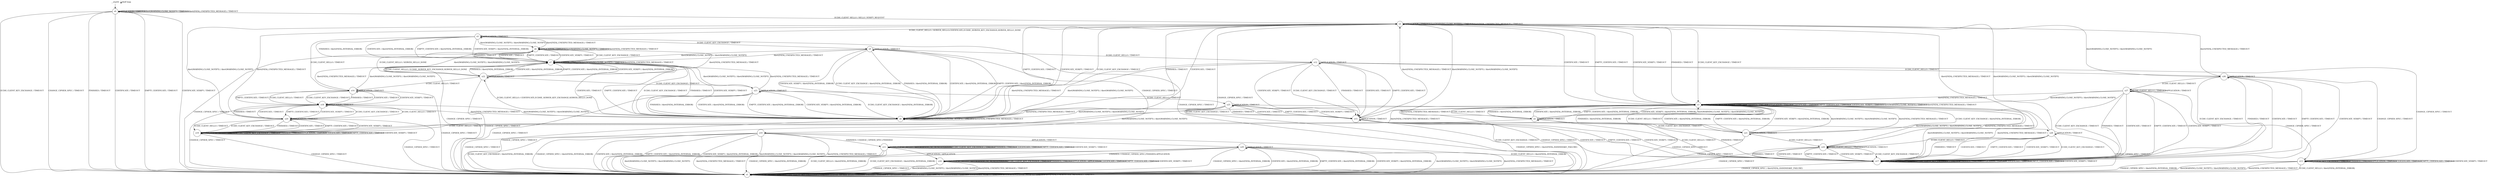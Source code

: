 digraph g {
	graph [name=g];
	s0	[label=s0,
		shape=circle];
	s0 -> s0	[key=0,
		label="APPLICATION / TIMEOUT"];
	s0 -> s0	[key=1,
		label="Alert(WARNING,CLOSE_NOTIFY) / TIMEOUT"];
	s0 -> s0	[key=2,
		label="Alert(FATAL,UNEXPECTED_MESSAGE) / TIMEOUT"];
	s1	[label=s1,
		shape=circle];
	s0 -> s1	[key=0,
		label="ECDH_CLIENT_KEY_EXCHANGE / TIMEOUT"];
	s0 -> s1	[key=1,
		label="CHANGE_CIPHER_SPEC / TIMEOUT"];
	s0 -> s1	[key=2,
		label="FINISHED / TIMEOUT"];
	s0 -> s1	[key=3,
		label="CERTIFICATE / TIMEOUT"];
	s0 -> s1	[key=4,
		label="EMPTY_CERTIFICATE / TIMEOUT"];
	s0 -> s1	[key=5,
		label="CERTIFICATE_VERIFY / TIMEOUT"];
	s2	[label=s2,
		shape=circle];
	s0 -> s2	[key=0,
		label="ECDH_CLIENT_HELLO / HELLO_VERIFY_REQUEST"];
	s1 -> s1	[key=0,
		label="ECDH_CLIENT_HELLO / TIMEOUT"];
	s1 -> s1	[key=1,
		label="ECDH_CLIENT_KEY_EXCHANGE / TIMEOUT"];
	s1 -> s1	[key=2,
		label="CHANGE_CIPHER_SPEC / TIMEOUT"];
	s1 -> s1	[key=3,
		label="FINISHED / TIMEOUT"];
	s1 -> s1	[key=4,
		label="APPLICATION / TIMEOUT"];
	s1 -> s1	[key=5,
		label="CERTIFICATE / TIMEOUT"];
	s1 -> s1	[key=6,
		label="EMPTY_CERTIFICATE / TIMEOUT"];
	s1 -> s1	[key=7,
		label="CERTIFICATE_VERIFY / TIMEOUT"];
	s1 -> s1	[key=8,
		label="Alert(WARNING,CLOSE_NOTIFY) / TIMEOUT"];
	s1 -> s1	[key=9,
		label="Alert(FATAL,UNEXPECTED_MESSAGE) / TIMEOUT"];
	s2 -> s1	[key=0,
		label="CHANGE_CIPHER_SPEC / TIMEOUT"];
	s2 -> s2	[key=0,
		label="APPLICATION / TIMEOUT"];
	s2 -> s2	[key=1,
		label="Alert(WARNING,CLOSE_NOTIFY) / TIMEOUT"];
	s2 -> s2	[key=2,
		label="Alert(FATAL,UNEXPECTED_MESSAGE) / TIMEOUT"];
	s3	[label=s3,
		shape=circle];
	s2 -> s3	[key=0,
		label="ECDH_CLIENT_KEY_EXCHANGE / TIMEOUT"];
	s2 -> s3	[key=1,
		label="FINISHED / TIMEOUT"];
	s2 -> s3	[key=2,
		label="CERTIFICATE / TIMEOUT"];
	s2 -> s3	[key=3,
		label="EMPTY_CERTIFICATE / TIMEOUT"];
	s2 -> s3	[key=4,
		label="CERTIFICATE_VERIFY / TIMEOUT"];
	s5	[label=s5,
		shape=circle];
	s2 -> s5	[key=0,
		label="ECDH_CLIENT_HELLO / SERVER_HELLO,CERTIFICATE,ECDHE_SERVER_KEY_EXCHANGE,SERVER_HELLO_DONE"];
	s3 -> s1	[key=0,
		label="CHANGE_CIPHER_SPEC / TIMEOUT"];
	s3 -> s3	[key=0,
		label="ECDH_CLIENT_KEY_EXCHANGE / TIMEOUT"];
	s3 -> s3	[key=1,
		label="FINISHED / TIMEOUT"];
	s3 -> s3	[key=2,
		label="APPLICATION / TIMEOUT"];
	s3 -> s3	[key=3,
		label="CERTIFICATE / TIMEOUT"];
	s3 -> s3	[key=4,
		label="EMPTY_CERTIFICATE / TIMEOUT"];
	s3 -> s3	[key=5,
		label="CERTIFICATE_VERIFY / TIMEOUT"];
	s3 -> s3	[key=6,
		label="Alert(WARNING,CLOSE_NOTIFY) / TIMEOUT"];
	s3 -> s3	[key=7,
		label="Alert(FATAL,UNEXPECTED_MESSAGE) / TIMEOUT"];
	s4	[label=s4,
		shape=circle];
	s3 -> s4	[key=0,
		label="ECDH_CLIENT_HELLO / TIMEOUT"];
	s4 -> s1	[key=0,
		label="CHANGE_CIPHER_SPEC / TIMEOUT"];
	s4 -> s3	[key=0,
		label="FINISHED / Alert(FATAL,INTERNAL_ERROR)"];
	s4 -> s3	[key=1,
		label="CERTIFICATE / Alert(FATAL,INTERNAL_ERROR)"];
	s4 -> s3	[key=2,
		label="EMPTY_CERTIFICATE / Alert(FATAL,INTERNAL_ERROR)"];
	s4 -> s3	[key=3,
		label="CERTIFICATE_VERIFY / Alert(FATAL,INTERNAL_ERROR)"];
	s4 -> s3	[key=4,
		label="Alert(WARNING,CLOSE_NOTIFY) / Alert(WARNING,CLOSE_NOTIFY)"];
	s4 -> s3	[key=5,
		label="Alert(FATAL,UNEXPECTED_MESSAGE) / TIMEOUT"];
	s4 -> s4	[key=0,
		label="APPLICATION / TIMEOUT"];
	s19	[label=s19,
		shape=circle];
	s4 -> s19	[key=0,
		label="ECDH_CLIENT_HELLO / TIMEOUT"];
	s21	[label=s21,
		shape=circle];
	s4 -> s21	[key=0,
		label="ECDH_CLIENT_KEY_EXCHANGE / TIMEOUT"];
	s5 -> s1	[key=0,
		label="CHANGE_CIPHER_SPEC / TIMEOUT"];
	s5 -> s5	[key=0,
		label="APPLICATION / TIMEOUT"];
	s6	[label=s6,
		shape=circle];
	s5 -> s6	[key=0,
		label="Alert(WARNING,CLOSE_NOTIFY) / Alert(WARNING,CLOSE_NOTIFY)"];
	s5 -> s6	[key=1,
		label="Alert(FATAL,UNEXPECTED_MESSAGE) / TIMEOUT"];
	s7	[label=s7,
		shape=circle];
	s5 -> s7	[key=0,
		label="FINISHED / Alert(FATAL,INTERNAL_ERROR)"];
	s5 -> s7	[key=1,
		label="CERTIFICATE / Alert(FATAL,INTERNAL_ERROR)"];
	s5 -> s7	[key=2,
		label="EMPTY_CERTIFICATE / Alert(FATAL,INTERNAL_ERROR)"];
	s5 -> s7	[key=3,
		label="CERTIFICATE_VERIFY / Alert(FATAL,INTERNAL_ERROR)"];
	s9	[label=s9,
		shape=circle];
	s5 -> s9	[key=0,
		label="ECDH_CLIENT_KEY_EXCHANGE / TIMEOUT"];
	s14	[label=s14,
		shape=circle];
	s5 -> s14	[key=0,
		label="ECDH_CLIENT_HELLO / TIMEOUT"];
	s6 -> s1	[key=0,
		label="CHANGE_CIPHER_SPEC / TIMEOUT"];
	s6 -> s6	[key=0,
		label="APPLICATION / TIMEOUT"];
	s6 -> s6	[key=1,
		label="Alert(WARNING,CLOSE_NOTIFY) / TIMEOUT"];
	s6 -> s6	[key=2,
		label="Alert(FATAL,UNEXPECTED_MESSAGE) / TIMEOUT"];
	s6 -> s7	[key=0,
		label="ECDH_CLIENT_KEY_EXCHANGE / TIMEOUT"];
	s6 -> s7	[key=1,
		label="FINISHED / TIMEOUT"];
	s6 -> s7	[key=2,
		label="CERTIFICATE / TIMEOUT"];
	s6 -> s7	[key=3,
		label="EMPTY_CERTIFICATE / TIMEOUT"];
	s6 -> s7	[key=4,
		label="CERTIFICATE_VERIFY / TIMEOUT"];
	s22	[label=s22,
		shape=circle];
	s6 -> s22	[key=0,
		label="ECDH_CLIENT_HELLO / SERVER_HELLO_DONE"];
	s7 -> s1	[key=0,
		label="CHANGE_CIPHER_SPEC / TIMEOUT"];
	s7 -> s7	[key=0,
		label="APPLICATION / TIMEOUT"];
	s7 -> s7	[key=1,
		label="Alert(WARNING,CLOSE_NOTIFY) / TIMEOUT"];
	s7 -> s7	[key=2,
		label="Alert(FATAL,UNEXPECTED_MESSAGE) / TIMEOUT"];
	s8	[label=s8,
		shape=circle];
	s7 -> s8	[key=0,
		label="ECDH_CLIENT_KEY_EXCHANGE / TIMEOUT"];
	s7 -> s8	[key=1,
		label="FINISHED / TIMEOUT"];
	s7 -> s8	[key=2,
		label="CERTIFICATE / TIMEOUT"];
	s7 -> s8	[key=3,
		label="EMPTY_CERTIFICATE / TIMEOUT"];
	s7 -> s8	[key=4,
		label="CERTIFICATE_VERIFY / TIMEOUT"];
	s7 -> s22	[key=0,
		label="ECDH_CLIENT_HELLO / ECDHE_SERVER_KEY_EXCHANGE,SERVER_HELLO_DONE"];
	s8 -> s1	[key=0,
		label="CHANGE_CIPHER_SPEC / TIMEOUT"];
	s8 -> s2	[key=0,
		label="ECDH_CLIENT_KEY_EXCHANGE / TIMEOUT"];
	s8 -> s2	[key=1,
		label="FINISHED / TIMEOUT"];
	s8 -> s2	[key=2,
		label="CERTIFICATE / TIMEOUT"];
	s8 -> s2	[key=3,
		label="EMPTY_CERTIFICATE / TIMEOUT"];
	s8 -> s2	[key=4,
		label="CERTIFICATE_VERIFY / TIMEOUT"];
	s8 -> s8	[key=0,
		label="APPLICATION / TIMEOUT"];
	s8 -> s8	[key=1,
		label="Alert(WARNING,CLOSE_NOTIFY) / TIMEOUT"];
	s8 -> s8	[key=2,
		label="Alert(FATAL,UNEXPECTED_MESSAGE) / TIMEOUT"];
	s8 -> s22	[key=0,
		label="ECDH_CLIENT_HELLO / CERTIFICATE,ECDHE_SERVER_KEY_EXCHANGE,SERVER_HELLO_DONE"];
	s9 -> s7	[key=0,
		label="Alert(WARNING,CLOSE_NOTIFY) / Alert(WARNING,CLOSE_NOTIFY)"];
	s9 -> s7	[key=1,
		label="Alert(FATAL,UNEXPECTED_MESSAGE) / TIMEOUT"];
	s9 -> s8	[key=0,
		label="ECDH_CLIENT_KEY_EXCHANGE / Alert(FATAL,INTERNAL_ERROR)"];
	s9 -> s8	[key=1,
		label="FINISHED / Alert(FATAL,INTERNAL_ERROR)"];
	s9 -> s8	[key=2,
		label="CERTIFICATE / Alert(FATAL,INTERNAL_ERROR)"];
	s9 -> s8	[key=3,
		label="EMPTY_CERTIFICATE / Alert(FATAL,INTERNAL_ERROR)"];
	s9 -> s8	[key=4,
		label="CERTIFICATE_VERIFY / Alert(FATAL,INTERNAL_ERROR)"];
	s9 -> s9	[key=0,
		label="APPLICATION / TIMEOUT"];
	s10	[label=s10,
		shape=circle];
	s9 -> s10	[key=0,
		label="CHANGE_CIPHER_SPEC / TIMEOUT"];
	s12	[label=s12,
		shape=circle];
	s9 -> s12	[key=0,
		label="ECDH_CLIENT_HELLO / TIMEOUT"];
	s10 -> s1	[key=0,
		label="ECDH_CLIENT_HELLO / Alert(FATAL,INTERNAL_ERROR)"];
	s10 -> s1	[key=1,
		label="ECDH_CLIENT_KEY_EXCHANGE / Alert(FATAL,INTERNAL_ERROR)"];
	s10 -> s1	[key=2,
		label="CHANGE_CIPHER_SPEC / Alert(FATAL,INTERNAL_ERROR)"];
	s10 -> s1	[key=3,
		label="CERTIFICATE / Alert(FATAL,INTERNAL_ERROR)"];
	s10 -> s1	[key=4,
		label="EMPTY_CERTIFICATE / Alert(FATAL,INTERNAL_ERROR)"];
	s10 -> s1	[key=5,
		label="CERTIFICATE_VERIFY / Alert(FATAL,INTERNAL_ERROR)"];
	s10 -> s1	[key=6,
		label="Alert(WARNING,CLOSE_NOTIFY) / Alert(WARNING,CLOSE_NOTIFY)"];
	s10 -> s1	[key=7,
		label="Alert(FATAL,UNEXPECTED_MESSAGE) / TIMEOUT"];
	s11	[label=s11,
		shape=circle];
	s10 -> s11	[key=0,
		label="FINISHED / CHANGE_CIPHER_SPEC,FINISHED"];
	s29	[label=s29,
		shape=circle];
	s10 -> s29	[key=0,
		label="APPLICATION / TIMEOUT"];
	s11 -> s1	[key=0,
		label="CHANGE_CIPHER_SPEC / Alert(FATAL,INTERNAL_ERROR)"];
	s11 -> s1	[key=1,
		label="Alert(WARNING,CLOSE_NOTIFY) / Alert(WARNING,CLOSE_NOTIFY)"];
	s11 -> s1	[key=2,
		label="Alert(FATAL,UNEXPECTED_MESSAGE) / TIMEOUT"];
	s11 -> s11	[key=0,
		label="ECDH_CLIENT_HELLO / Alert(WARNING,NO_RENEGOTIATION)"];
	s11 -> s11	[key=1,
		label="ECDH_CLIENT_KEY_EXCHANGE / TIMEOUT"];
	s11 -> s11	[key=2,
		label="FINISHED / TIMEOUT"];
	s11 -> s11	[key=3,
		label="CERTIFICATE / TIMEOUT"];
	s11 -> s11	[key=4,
		label="EMPTY_CERTIFICATE / TIMEOUT"];
	s11 -> s11	[key=5,
		label="CERTIFICATE_VERIFY / TIMEOUT"];
	s16	[label=s16,
		shape=circle];
	s11 -> s16	[key=0,
		label="APPLICATION / APPLICATION"];
	s12 -> s8	[key=0,
		label="Alert(WARNING,CLOSE_NOTIFY) / Alert(WARNING,CLOSE_NOTIFY)"];
	s12 -> s8	[key=1,
		label="Alert(FATAL,UNEXPECTED_MESSAGE) / TIMEOUT"];
	s12 -> s12	[key=0,
		label="APPLICATION / TIMEOUT"];
	s13	[label=s13,
		shape=circle];
	s12 -> s13	[key=0,
		label="CHANGE_CIPHER_SPEC / TIMEOUT"];
	s15	[label=s15,
		shape=circle];
	s12 -> s15	[key=0,
		label="ECDH_CLIENT_KEY_EXCHANGE / TIMEOUT"];
	s12 -> s15	[key=1,
		label="FINISHED / TIMEOUT"];
	s12 -> s15	[key=2,
		label="CERTIFICATE / TIMEOUT"];
	s12 -> s15	[key=3,
		label="EMPTY_CERTIFICATE / TIMEOUT"];
	s12 -> s15	[key=4,
		label="CERTIFICATE_VERIFY / TIMEOUT"];
	s26	[label=s26,
		shape=circle];
	s12 -> s26	[key=0,
		label="ECDH_CLIENT_HELLO / TIMEOUT"];
	s13 -> s1	[key=0,
		label="ECDH_CLIENT_HELLO / Alert(FATAL,INTERNAL_ERROR)"];
	s13 -> s1	[key=1,
		label="CHANGE_CIPHER_SPEC / Alert(FATAL,INTERNAL_ERROR)"];
	s13 -> s1	[key=2,
		label="Alert(WARNING,CLOSE_NOTIFY) / Alert(WARNING,CLOSE_NOTIFY)"];
	s13 -> s1	[key=3,
		label="Alert(FATAL,UNEXPECTED_MESSAGE) / TIMEOUT"];
	s13 -> s13	[key=0,
		label="ECDH_CLIENT_KEY_EXCHANGE / TIMEOUT"];
	s13 -> s13	[key=1,
		label="FINISHED / TIMEOUT"];
	s13 -> s13	[key=2,
		label="APPLICATION / TIMEOUT"];
	s13 -> s13	[key=3,
		label="CERTIFICATE / TIMEOUT"];
	s13 -> s13	[key=4,
		label="EMPTY_CERTIFICATE / TIMEOUT"];
	s13 -> s13	[key=5,
		label="CERTIFICATE_VERIFY / TIMEOUT"];
	s14 -> s1	[key=0,
		label="CHANGE_CIPHER_SPEC / TIMEOUT"];
	s14 -> s7	[key=0,
		label="Alert(WARNING,CLOSE_NOTIFY) / Alert(WARNING,CLOSE_NOTIFY)"];
	s14 -> s7	[key=1,
		label="Alert(FATAL,UNEXPECTED_MESSAGE) / TIMEOUT"];
	s14 -> s14	[key=0,
		label="APPLICATION / TIMEOUT"];
	s18	[label=s18,
		shape=circle];
	s14 -> s18	[key=0,
		label="ECDH_CLIENT_HELLO / TIMEOUT"];
	s14 -> s18	[key=1,
		label="ECDH_CLIENT_KEY_EXCHANGE / TIMEOUT"];
	s14 -> s18	[key=2,
		label="FINISHED / TIMEOUT"];
	s14 -> s18	[key=3,
		label="CERTIFICATE / TIMEOUT"];
	s14 -> s18	[key=4,
		label="EMPTY_CERTIFICATE / TIMEOUT"];
	s14 -> s18	[key=5,
		label="CERTIFICATE_VERIFY / TIMEOUT"];
	s15 -> s1	[key=0,
		label="CHANGE_CIPHER_SPEC / Alert(FATAL,HANDSHAKE_FAILURE)"];
	s15 -> s2	[key=0,
		label="Alert(WARNING,CLOSE_NOTIFY) / Alert(WARNING,CLOSE_NOTIFY)"];
	s15 -> s2	[key=1,
		label="Alert(FATAL,UNEXPECTED_MESSAGE) / TIMEOUT"];
	s15 -> s15	[key=0,
		label="APPLICATION / TIMEOUT"];
	s17	[label=s17,
		shape=circle];
	s15 -> s17	[key=0,
		label="ECDH_CLIENT_HELLO / TIMEOUT"];
	s15 -> s17	[key=1,
		label="ECDH_CLIENT_KEY_EXCHANGE / TIMEOUT"];
	s15 -> s17	[key=2,
		label="FINISHED / TIMEOUT"];
	s15 -> s17	[key=3,
		label="CERTIFICATE / TIMEOUT"];
	s15 -> s17	[key=4,
		label="EMPTY_CERTIFICATE / TIMEOUT"];
	s15 -> s17	[key=5,
		label="CERTIFICATE_VERIFY / TIMEOUT"];
	s16 -> s1	[key=0,
		label="CHANGE_CIPHER_SPEC / TIMEOUT"];
	s16 -> s1	[key=1,
		label="Alert(WARNING,CLOSE_NOTIFY) / Alert(WARNING,CLOSE_NOTIFY)"];
	s16 -> s1	[key=2,
		label="Alert(FATAL,UNEXPECTED_MESSAGE) / TIMEOUT"];
	s16 -> s16	[key=0,
		label="ECDH_CLIENT_HELLO / Alert(WARNING,NO_RENEGOTIATION)"];
	s16 -> s16	[key=1,
		label="ECDH_CLIENT_KEY_EXCHANGE / TIMEOUT"];
	s16 -> s16	[key=2,
		label="FINISHED / TIMEOUT"];
	s16 -> s16	[key=3,
		label="APPLICATION / APPLICATION"];
	s16 -> s16	[key=4,
		label="CERTIFICATE / TIMEOUT"];
	s16 -> s16	[key=5,
		label="EMPTY_CERTIFICATE / TIMEOUT"];
	s16 -> s16	[key=6,
		label="CERTIFICATE_VERIFY / TIMEOUT"];
	s17 -> s1	[key=0,
		label="CHANGE_CIPHER_SPEC / Alert(FATAL,HANDSHAKE_FAILURE)"];
	s17 -> s3	[key=0,
		label="Alert(WARNING,CLOSE_NOTIFY) / Alert(WARNING,CLOSE_NOTIFY)"];
	s17 -> s3	[key=1,
		label="Alert(FATAL,UNEXPECTED_MESSAGE) / TIMEOUT"];
	s17 -> s17	[key=0,
		label="ECDH_CLIENT_HELLO / TIMEOUT"];
	s17 -> s17	[key=1,
		label="ECDH_CLIENT_KEY_EXCHANGE / TIMEOUT"];
	s17 -> s17	[key=2,
		label="FINISHED / TIMEOUT"];
	s17 -> s17	[key=3,
		label="APPLICATION / TIMEOUT"];
	s17 -> s17	[key=4,
		label="CERTIFICATE / TIMEOUT"];
	s17 -> s17	[key=5,
		label="EMPTY_CERTIFICATE / TIMEOUT"];
	s17 -> s17	[key=6,
		label="CERTIFICATE_VERIFY / TIMEOUT"];
	s18 -> s1	[key=0,
		label="CHANGE_CIPHER_SPEC / TIMEOUT"];
	s18 -> s8	[key=0,
		label="Alert(WARNING,CLOSE_NOTIFY) / Alert(WARNING,CLOSE_NOTIFY)"];
	s18 -> s8	[key=1,
		label="Alert(FATAL,UNEXPECTED_MESSAGE) / TIMEOUT"];
	s18 -> s18	[key=0,
		label="APPLICATION / TIMEOUT"];
	s20	[label=s20,
		shape=circle];
	s18 -> s20	[key=0,
		label="ECDH_CLIENT_HELLO / TIMEOUT"];
	s18 -> s20	[key=1,
		label="ECDH_CLIENT_KEY_EXCHANGE / TIMEOUT"];
	s18 -> s20	[key=2,
		label="FINISHED / TIMEOUT"];
	s18 -> s20	[key=3,
		label="CERTIFICATE / TIMEOUT"];
	s18 -> s20	[key=4,
		label="EMPTY_CERTIFICATE / TIMEOUT"];
	s18 -> s20	[key=5,
		label="CERTIFICATE_VERIFY / TIMEOUT"];
	s19 -> s1	[key=0,
		label="CHANGE_CIPHER_SPEC / TIMEOUT"];
	s19 -> s3	[key=0,
		label="Alert(WARNING,CLOSE_NOTIFY) / Alert(WARNING,CLOSE_NOTIFY)"];
	s19 -> s3	[key=1,
		label="Alert(FATAL,UNEXPECTED_MESSAGE) / TIMEOUT"];
	s19 -> s19	[key=0,
		label="ECDH_CLIENT_HELLO / TIMEOUT"];
	s19 -> s19	[key=1,
		label="ECDH_CLIENT_KEY_EXCHANGE / TIMEOUT"];
	s19 -> s19	[key=2,
		label="FINISHED / TIMEOUT"];
	s19 -> s19	[key=3,
		label="APPLICATION / TIMEOUT"];
	s19 -> s19	[key=4,
		label="CERTIFICATE / TIMEOUT"];
	s19 -> s19	[key=5,
		label="EMPTY_CERTIFICATE / TIMEOUT"];
	s19 -> s19	[key=6,
		label="CERTIFICATE_VERIFY / TIMEOUT"];
	s20 -> s1	[key=0,
		label="CHANGE_CIPHER_SPEC / TIMEOUT"];
	s20 -> s2	[key=0,
		label="Alert(WARNING,CLOSE_NOTIFY) / Alert(WARNING,CLOSE_NOTIFY)"];
	s20 -> s2	[key=1,
		label="Alert(FATAL,UNEXPECTED_MESSAGE) / TIMEOUT"];
	s20 -> s19	[key=0,
		label="ECDH_CLIENT_HELLO / TIMEOUT"];
	s20 -> s19	[key=1,
		label="ECDH_CLIENT_KEY_EXCHANGE / TIMEOUT"];
	s20 -> s19	[key=2,
		label="FINISHED / TIMEOUT"];
	s20 -> s19	[key=3,
		label="CERTIFICATE / TIMEOUT"];
	s20 -> s19	[key=4,
		label="EMPTY_CERTIFICATE / TIMEOUT"];
	s20 -> s19	[key=5,
		label="CERTIFICATE_VERIFY / TIMEOUT"];
	s20 -> s20	[key=0,
		label="APPLICATION / TIMEOUT"];
	s21 -> s1	[key=0,
		label="CHANGE_CIPHER_SPEC / TIMEOUT"];
	s21 -> s3	[key=0,
		label="ECDH_CLIENT_KEY_EXCHANGE / Alert(FATAL,INTERNAL_ERROR)"];
	s21 -> s3	[key=1,
		label="FINISHED / Alert(FATAL,INTERNAL_ERROR)"];
	s21 -> s3	[key=2,
		label="CERTIFICATE / Alert(FATAL,INTERNAL_ERROR)"];
	s21 -> s3	[key=3,
		label="EMPTY_CERTIFICATE / Alert(FATAL,INTERNAL_ERROR)"];
	s21 -> s3	[key=4,
		label="CERTIFICATE_VERIFY / Alert(FATAL,INTERNAL_ERROR)"];
	s21 -> s3	[key=5,
		label="Alert(WARNING,CLOSE_NOTIFY) / Alert(WARNING,CLOSE_NOTIFY)"];
	s21 -> s3	[key=6,
		label="Alert(FATAL,UNEXPECTED_MESSAGE) / TIMEOUT"];
	s21 -> s21	[key=0,
		label="APPLICATION / TIMEOUT"];
	s24	[label=s24,
		shape=circle];
	s21 -> s24	[key=0,
		label="ECDH_CLIENT_HELLO / TIMEOUT"];
	s22 -> s1	[key=0,
		label="CHANGE_CIPHER_SPEC / TIMEOUT"];
	s22 -> s6	[key=0,
		label="Alert(WARNING,CLOSE_NOTIFY) / Alert(WARNING,CLOSE_NOTIFY)"];
	s22 -> s6	[key=1,
		label="Alert(FATAL,UNEXPECTED_MESSAGE) / TIMEOUT"];
	s22 -> s7	[key=0,
		label="FINISHED / Alert(FATAL,INTERNAL_ERROR)"];
	s22 -> s7	[key=1,
		label="CERTIFICATE / Alert(FATAL,INTERNAL_ERROR)"];
	s22 -> s7	[key=2,
		label="EMPTY_CERTIFICATE / Alert(FATAL,INTERNAL_ERROR)"];
	s22 -> s7	[key=3,
		label="CERTIFICATE_VERIFY / Alert(FATAL,INTERNAL_ERROR)"];
	s22 -> s14	[key=0,
		label="ECDH_CLIENT_HELLO / TIMEOUT"];
	s22 -> s22	[key=0,
		label="APPLICATION / TIMEOUT"];
	s23	[label=s23,
		shape=circle];
	s22 -> s23	[key=0,
		label="ECDH_CLIENT_KEY_EXCHANGE / TIMEOUT"];
	s23 -> s1	[key=0,
		label="CHANGE_CIPHER_SPEC / TIMEOUT"];
	s23 -> s7	[key=0,
		label="Alert(WARNING,CLOSE_NOTIFY) / Alert(WARNING,CLOSE_NOTIFY)"];
	s23 -> s7	[key=1,
		label="Alert(FATAL,UNEXPECTED_MESSAGE) / TIMEOUT"];
	s23 -> s8	[key=0,
		label="ECDH_CLIENT_KEY_EXCHANGE / Alert(FATAL,INTERNAL_ERROR)"];
	s23 -> s8	[key=1,
		label="FINISHED / Alert(FATAL,INTERNAL_ERROR)"];
	s23 -> s8	[key=2,
		label="CERTIFICATE / Alert(FATAL,INTERNAL_ERROR)"];
	s23 -> s8	[key=3,
		label="EMPTY_CERTIFICATE / Alert(FATAL,INTERNAL_ERROR)"];
	s23 -> s8	[key=4,
		label="CERTIFICATE_VERIFY / Alert(FATAL,INTERNAL_ERROR)"];
	s23 -> s23	[key=0,
		label="APPLICATION / TIMEOUT"];
	s25	[label=s25,
		shape=circle];
	s23 -> s25	[key=0,
		label="ECDH_CLIENT_HELLO / TIMEOUT"];
	s24 -> s1	[key=0,
		label="CHANGE_CIPHER_SPEC / TIMEOUT"];
	s24 -> s3	[key=0,
		label="Alert(WARNING,CLOSE_NOTIFY) / Alert(WARNING,CLOSE_NOTIFY)"];
	s24 -> s3	[key=1,
		label="Alert(FATAL,UNEXPECTED_MESSAGE) / TIMEOUT"];
	s24 -> s17	[key=0,
		label="ECDH_CLIENT_KEY_EXCHANGE / TIMEOUT"];
	s24 -> s17	[key=1,
		label="FINISHED / TIMEOUT"];
	s24 -> s17	[key=2,
		label="CERTIFICATE / TIMEOUT"];
	s24 -> s17	[key=3,
		label="EMPTY_CERTIFICATE / TIMEOUT"];
	s24 -> s17	[key=4,
		label="CERTIFICATE_VERIFY / TIMEOUT"];
	s24 -> s24	[key=0,
		label="ECDH_CLIENT_HELLO / TIMEOUT"];
	s24 -> s24	[key=1,
		label="APPLICATION / TIMEOUT"];
	s25 -> s1	[key=0,
		label="CHANGE_CIPHER_SPEC / TIMEOUT"];
	s25 -> s8	[key=0,
		label="Alert(WARNING,CLOSE_NOTIFY) / Alert(WARNING,CLOSE_NOTIFY)"];
	s25 -> s8	[key=1,
		label="Alert(FATAL,UNEXPECTED_MESSAGE) / TIMEOUT"];
	s25 -> s15	[key=0,
		label="ECDH_CLIENT_KEY_EXCHANGE / TIMEOUT"];
	s25 -> s15	[key=1,
		label="FINISHED / TIMEOUT"];
	s25 -> s15	[key=2,
		label="CERTIFICATE / TIMEOUT"];
	s25 -> s15	[key=3,
		label="EMPTY_CERTIFICATE / TIMEOUT"];
	s25 -> s15	[key=4,
		label="CERTIFICATE_VERIFY / TIMEOUT"];
	s25 -> s25	[key=0,
		label="APPLICATION / TIMEOUT"];
	s28	[label=s28,
		shape=circle];
	s25 -> s28	[key=0,
		label="ECDH_CLIENT_HELLO / TIMEOUT"];
	s26 -> s2	[key=0,
		label="Alert(WARNING,CLOSE_NOTIFY) / Alert(WARNING,CLOSE_NOTIFY)"];
	s26 -> s2	[key=1,
		label="Alert(FATAL,UNEXPECTED_MESSAGE) / TIMEOUT"];
	s26 -> s13	[key=0,
		label="CHANGE_CIPHER_SPEC / TIMEOUT"];
	s26 -> s17	[key=0,
		label="ECDH_CLIENT_KEY_EXCHANGE / TIMEOUT"];
	s26 -> s17	[key=1,
		label="FINISHED / TIMEOUT"];
	s26 -> s17	[key=2,
		label="CERTIFICATE / TIMEOUT"];
	s26 -> s17	[key=3,
		label="EMPTY_CERTIFICATE / TIMEOUT"];
	s26 -> s17	[key=4,
		label="CERTIFICATE_VERIFY / TIMEOUT"];
	s26 -> s26	[key=0,
		label="APPLICATION / TIMEOUT"];
	s27	[label=s27,
		shape=circle];
	s26 -> s27	[key=0,
		label="ECDH_CLIENT_HELLO / TIMEOUT"];
	s27 -> s3	[key=0,
		label="Alert(WARNING,CLOSE_NOTIFY) / Alert(WARNING,CLOSE_NOTIFY)"];
	s27 -> s3	[key=1,
		label="Alert(FATAL,UNEXPECTED_MESSAGE) / TIMEOUT"];
	s27 -> s13	[key=0,
		label="CHANGE_CIPHER_SPEC / TIMEOUT"];
	s27 -> s17	[key=0,
		label="ECDH_CLIENT_KEY_EXCHANGE / TIMEOUT"];
	s27 -> s17	[key=1,
		label="FINISHED / TIMEOUT"];
	s27 -> s17	[key=2,
		label="CERTIFICATE / TIMEOUT"];
	s27 -> s17	[key=3,
		label="EMPTY_CERTIFICATE / TIMEOUT"];
	s27 -> s17	[key=4,
		label="CERTIFICATE_VERIFY / TIMEOUT"];
	s27 -> s27	[key=0,
		label="ECDH_CLIENT_HELLO / TIMEOUT"];
	s27 -> s27	[key=1,
		label="APPLICATION / TIMEOUT"];
	s28 -> s1	[key=0,
		label="CHANGE_CIPHER_SPEC / TIMEOUT"];
	s28 -> s2	[key=0,
		label="Alert(WARNING,CLOSE_NOTIFY) / Alert(WARNING,CLOSE_NOTIFY)"];
	s28 -> s2	[key=1,
		label="Alert(FATAL,UNEXPECTED_MESSAGE) / TIMEOUT"];
	s28 -> s17	[key=0,
		label="ECDH_CLIENT_KEY_EXCHANGE / TIMEOUT"];
	s28 -> s17	[key=1,
		label="FINISHED / TIMEOUT"];
	s28 -> s17	[key=2,
		label="CERTIFICATE / TIMEOUT"];
	s28 -> s17	[key=3,
		label="EMPTY_CERTIFICATE / TIMEOUT"];
	s28 -> s17	[key=4,
		label="CERTIFICATE_VERIFY / TIMEOUT"];
	s28 -> s24	[key=0,
		label="ECDH_CLIENT_HELLO / TIMEOUT"];
	s28 -> s28	[key=0,
		label="APPLICATION / TIMEOUT"];
	s29 -> s1	[key=0,
		label="ECDH_CLIENT_HELLO / Alert(FATAL,INTERNAL_ERROR)"];
	s29 -> s1	[key=1,
		label="ECDH_CLIENT_KEY_EXCHANGE / Alert(FATAL,INTERNAL_ERROR)"];
	s29 -> s1	[key=2,
		label="CHANGE_CIPHER_SPEC / Alert(FATAL,INTERNAL_ERROR)"];
	s29 -> s1	[key=3,
		label="CERTIFICATE / Alert(FATAL,INTERNAL_ERROR)"];
	s29 -> s1	[key=4,
		label="EMPTY_CERTIFICATE / Alert(FATAL,INTERNAL_ERROR)"];
	s29 -> s1	[key=5,
		label="CERTIFICATE_VERIFY / Alert(FATAL,INTERNAL_ERROR)"];
	s29 -> s1	[key=6,
		label="Alert(WARNING,CLOSE_NOTIFY) / Alert(WARNING,CLOSE_NOTIFY)"];
	s29 -> s1	[key=7,
		label="Alert(FATAL,UNEXPECTED_MESSAGE) / TIMEOUT"];
	s29 -> s16	[key=0,
		label="FINISHED / CHANGE_CIPHER_SPEC,FINISHED,APPLICATION"];
	s29 -> s29	[key=0,
		label="APPLICATION / TIMEOUT"];
	__start0	[height=0,
		shape=none,
		width=0];
	__start0 -> s0	[key=0];
	__start0 -> __start0	[key=0,
		label="Self loop"];
}
